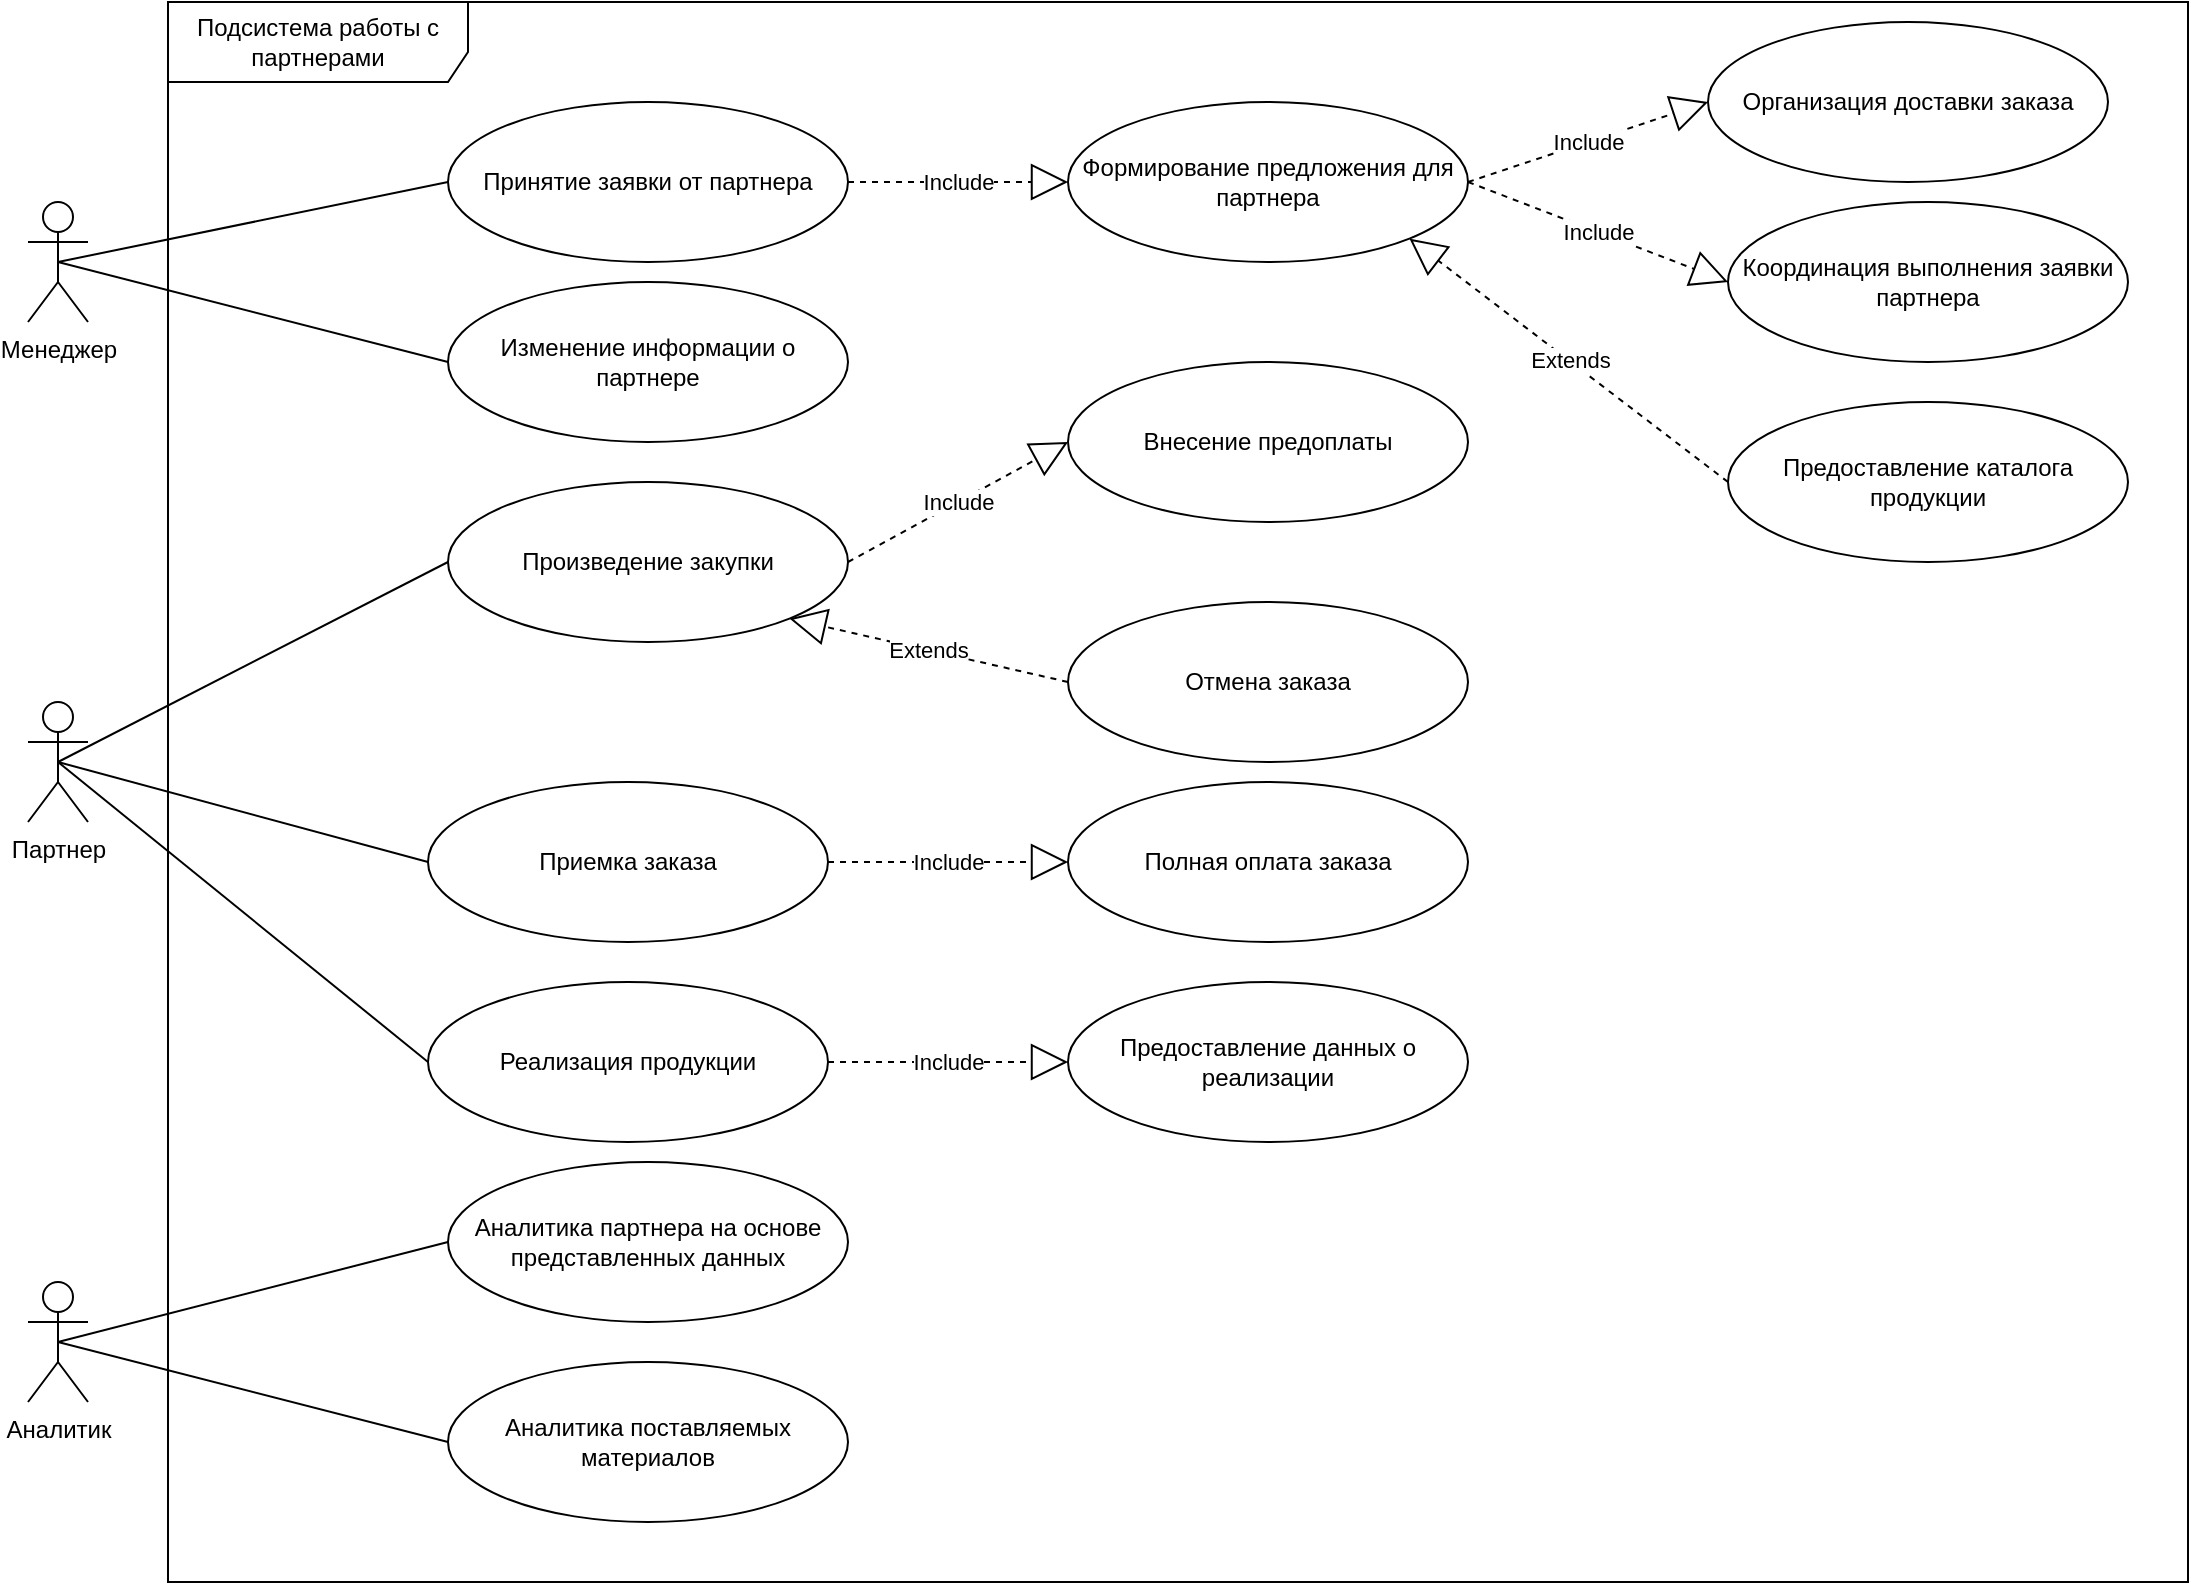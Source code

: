 <mxfile version="27.0.9">
  <diagram name="Page-1" id="e7e014a7-5840-1c2e-5031-d8a46d1fe8dd">
    <mxGraphModel dx="1454" dy="1001" grid="1" gridSize="10" guides="1" tooltips="1" connect="1" arrows="1" fold="1" page="1" pageScale="1" pageWidth="1169" pageHeight="826" background="none" math="0" shadow="0">
      <root>
        <mxCell id="0" />
        <mxCell id="1" parent="0" />
        <mxCell id="6u5pU1ec1JOGG7oy_YjI-63" style="rounded=0;orthogonalLoop=1;jettySize=auto;html=1;exitX=0.5;exitY=0.5;exitDx=0;exitDy=0;exitPerimeter=0;entryX=0;entryY=0.5;entryDx=0;entryDy=0;endArrow=none;startFill=0;" edge="1" parent="1" source="6u5pU1ec1JOGG7oy_YjI-41" target="6u5pU1ec1JOGG7oy_YjI-48">
          <mxGeometry relative="1" as="geometry" />
        </mxCell>
        <mxCell id="6u5pU1ec1JOGG7oy_YjI-64" style="rounded=0;orthogonalLoop=1;jettySize=auto;html=1;exitX=0.5;exitY=0.5;exitDx=0;exitDy=0;exitPerimeter=0;entryX=0;entryY=0.5;entryDx=0;entryDy=0;endArrow=none;startFill=0;" edge="1" parent="1" source="6u5pU1ec1JOGG7oy_YjI-41" target="6u5pU1ec1JOGG7oy_YjI-49">
          <mxGeometry relative="1" as="geometry" />
        </mxCell>
        <mxCell id="6u5pU1ec1JOGG7oy_YjI-41" value="Менеджер" style="shape=umlActor;verticalLabelPosition=bottom;verticalAlign=top;html=1;outlineConnect=0;" vertex="1" parent="1">
          <mxGeometry x="40" y="110" width="30" height="60" as="geometry" />
        </mxCell>
        <mxCell id="6u5pU1ec1JOGG7oy_YjI-65" style="rounded=0;orthogonalLoop=1;jettySize=auto;html=1;exitX=0.5;exitY=0.5;exitDx=0;exitDy=0;exitPerimeter=0;entryX=0;entryY=0.5;entryDx=0;entryDy=0;endArrow=none;startFill=0;" edge="1" parent="1" source="6u5pU1ec1JOGG7oy_YjI-42" target="6u5pU1ec1JOGG7oy_YjI-54">
          <mxGeometry relative="1" as="geometry" />
        </mxCell>
        <mxCell id="6u5pU1ec1JOGG7oy_YjI-66" style="rounded=0;orthogonalLoop=1;jettySize=auto;html=1;exitX=0.5;exitY=0.5;exitDx=0;exitDy=0;exitPerimeter=0;entryX=0;entryY=0.5;entryDx=0;entryDy=0;endArrow=none;startFill=0;" edge="1" parent="1" source="6u5pU1ec1JOGG7oy_YjI-42" target="6u5pU1ec1JOGG7oy_YjI-55">
          <mxGeometry relative="1" as="geometry" />
        </mxCell>
        <mxCell id="6u5pU1ec1JOGG7oy_YjI-67" style="rounded=0;orthogonalLoop=1;jettySize=auto;html=1;exitX=0.5;exitY=0.5;exitDx=0;exitDy=0;exitPerimeter=0;entryX=0;entryY=0.5;entryDx=0;entryDy=0;endArrow=none;startFill=0;" edge="1" parent="1" source="6u5pU1ec1JOGG7oy_YjI-42" target="6u5pU1ec1JOGG7oy_YjI-56">
          <mxGeometry relative="1" as="geometry" />
        </mxCell>
        <mxCell id="6u5pU1ec1JOGG7oy_YjI-42" value="Партнер" style="shape=umlActor;verticalLabelPosition=bottom;verticalAlign=top;html=1;outlineConnect=0;" vertex="1" parent="1">
          <mxGeometry x="40" y="360" width="30" height="60" as="geometry" />
        </mxCell>
        <mxCell id="6u5pU1ec1JOGG7oy_YjI-62" style="rounded=0;orthogonalLoop=1;jettySize=auto;html=1;exitX=0.5;exitY=0.5;exitDx=0;exitDy=0;exitPerimeter=0;entryX=0;entryY=0.5;entryDx=0;entryDy=0;endArrow=none;startFill=0;" edge="1" parent="1" source="6u5pU1ec1JOGG7oy_YjI-43" target="6u5pU1ec1JOGG7oy_YjI-46">
          <mxGeometry relative="1" as="geometry" />
        </mxCell>
        <mxCell id="6u5pU1ec1JOGG7oy_YjI-43" value="Аналитик" style="shape=umlActor;verticalLabelPosition=bottom;verticalAlign=top;html=1;outlineConnect=0;" vertex="1" parent="1">
          <mxGeometry x="40" y="650" width="30" height="60" as="geometry" />
        </mxCell>
        <mxCell id="6u5pU1ec1JOGG7oy_YjI-46" value="Аналитика партнера на основе представленных данных" style="ellipse;whiteSpace=wrap;html=1;" vertex="1" parent="1">
          <mxGeometry x="250" y="590" width="200" height="80" as="geometry" />
        </mxCell>
        <mxCell id="6u5pU1ec1JOGG7oy_YjI-47" value="Аналитика поставляемых материалов" style="ellipse;whiteSpace=wrap;html=1;" vertex="1" parent="1">
          <mxGeometry x="250" y="690" width="200" height="80" as="geometry" />
        </mxCell>
        <mxCell id="6u5pU1ec1JOGG7oy_YjI-48" value="Принятие заявки от партнера" style="ellipse;whiteSpace=wrap;html=1;" vertex="1" parent="1">
          <mxGeometry x="250" y="60" width="200" height="80" as="geometry" />
        </mxCell>
        <mxCell id="6u5pU1ec1JOGG7oy_YjI-49" value="Изменение информации о партнере" style="ellipse;whiteSpace=wrap;html=1;" vertex="1" parent="1">
          <mxGeometry x="250" y="150" width="200" height="80" as="geometry" />
        </mxCell>
        <mxCell id="6u5pU1ec1JOGG7oy_YjI-50" value="Формирование предложения для партнера" style="ellipse;whiteSpace=wrap;html=1;" vertex="1" parent="1">
          <mxGeometry x="560" y="60" width="200" height="80" as="geometry" />
        </mxCell>
        <mxCell id="6u5pU1ec1JOGG7oy_YjI-51" value="Организация доставки заказа" style="ellipse;whiteSpace=wrap;html=1;" vertex="1" parent="1">
          <mxGeometry x="880" y="20" width="200" height="80" as="geometry" />
        </mxCell>
        <mxCell id="6u5pU1ec1JOGG7oy_YjI-52" value="Координация выполнения заявки партнера" style="ellipse;whiteSpace=wrap;html=1;" vertex="1" parent="1">
          <mxGeometry x="890" y="110" width="200" height="80" as="geometry" />
        </mxCell>
        <mxCell id="6u5pU1ec1JOGG7oy_YjI-53" value="Предоставление каталога продукции" style="ellipse;whiteSpace=wrap;html=1;" vertex="1" parent="1">
          <mxGeometry x="890" y="210" width="200" height="80" as="geometry" />
        </mxCell>
        <mxCell id="6u5pU1ec1JOGG7oy_YjI-54" value="Произведение закупки" style="ellipse;whiteSpace=wrap;html=1;" vertex="1" parent="1">
          <mxGeometry x="250" y="250" width="200" height="80" as="geometry" />
        </mxCell>
        <mxCell id="6u5pU1ec1JOGG7oy_YjI-55" value="Приемка заказа" style="ellipse;whiteSpace=wrap;html=1;" vertex="1" parent="1">
          <mxGeometry x="240" y="400" width="200" height="80" as="geometry" />
        </mxCell>
        <mxCell id="6u5pU1ec1JOGG7oy_YjI-56" value="Реализация продукции" style="ellipse;whiteSpace=wrap;html=1;" vertex="1" parent="1">
          <mxGeometry x="240" y="500" width="200" height="80" as="geometry" />
        </mxCell>
        <mxCell id="6u5pU1ec1JOGG7oy_YjI-57" value="Предоставление данных о реализации" style="ellipse;whiteSpace=wrap;html=1;" vertex="1" parent="1">
          <mxGeometry x="560" y="500" width="200" height="80" as="geometry" />
        </mxCell>
        <mxCell id="6u5pU1ec1JOGG7oy_YjI-58" value="Внесение предоплаты" style="ellipse;whiteSpace=wrap;html=1;" vertex="1" parent="1">
          <mxGeometry x="560" y="190" width="200" height="80" as="geometry" />
        </mxCell>
        <mxCell id="6u5pU1ec1JOGG7oy_YjI-59" value="Отмена заказа" style="ellipse;whiteSpace=wrap;html=1;" vertex="1" parent="1">
          <mxGeometry x="560" y="310" width="200" height="80" as="geometry" />
        </mxCell>
        <mxCell id="6u5pU1ec1JOGG7oy_YjI-60" value="Полная оплата заказа" style="ellipse;whiteSpace=wrap;html=1;" vertex="1" parent="1">
          <mxGeometry x="560" y="400" width="200" height="80" as="geometry" />
        </mxCell>
        <mxCell id="6u5pU1ec1JOGG7oy_YjI-61" value="" style="endArrow=none;html=1;rounded=0;exitX=0.5;exitY=0.5;exitDx=0;exitDy=0;exitPerimeter=0;entryX=0;entryY=0.5;entryDx=0;entryDy=0;" edge="1" parent="1" source="6u5pU1ec1JOGG7oy_YjI-43" target="6u5pU1ec1JOGG7oy_YjI-47">
          <mxGeometry width="50" height="50" relative="1" as="geometry">
            <mxPoint x="100" y="620" as="sourcePoint" />
            <mxPoint x="150" y="570" as="targetPoint" />
          </mxGeometry>
        </mxCell>
        <mxCell id="6u5pU1ec1JOGG7oy_YjI-70" value="Extends" style="endArrow=block;endSize=16;endFill=0;html=1;rounded=0;exitX=0;exitY=0.5;exitDx=0;exitDy=0;entryX=1;entryY=1;entryDx=0;entryDy=0;dashed=1;" edge="1" parent="1" source="6u5pU1ec1JOGG7oy_YjI-53" target="6u5pU1ec1JOGG7oy_YjI-50">
          <mxGeometry width="160" relative="1" as="geometry">
            <mxPoint x="480" y="180" as="sourcePoint" />
            <mxPoint x="640" y="180" as="targetPoint" />
          </mxGeometry>
        </mxCell>
        <mxCell id="6u5pU1ec1JOGG7oy_YjI-71" value="Include" style="endArrow=block;endSize=16;endFill=0;html=1;rounded=0;exitX=1;exitY=0.5;exitDx=0;exitDy=0;entryX=0;entryY=0.5;entryDx=0;entryDy=0;dashed=1;" edge="1" parent="1" source="6u5pU1ec1JOGG7oy_YjI-50" target="6u5pU1ec1JOGG7oy_YjI-51">
          <mxGeometry width="160" relative="1" as="geometry">
            <mxPoint x="860" y="420" as="sourcePoint" />
            <mxPoint x="730" y="230" as="targetPoint" />
          </mxGeometry>
        </mxCell>
        <mxCell id="6u5pU1ec1JOGG7oy_YjI-72" value="Include" style="endArrow=block;endSize=16;endFill=0;html=1;rounded=0;exitX=1;exitY=0.5;exitDx=0;exitDy=0;entryX=0;entryY=0.5;entryDx=0;entryDy=0;dashed=1;" edge="1" parent="1" source="6u5pU1ec1JOGG7oy_YjI-50" target="6u5pU1ec1JOGG7oy_YjI-52">
          <mxGeometry width="160" relative="1" as="geometry">
            <mxPoint x="830" y="385" as="sourcePoint" />
            <mxPoint x="700" y="195" as="targetPoint" />
          </mxGeometry>
        </mxCell>
        <mxCell id="6u5pU1ec1JOGG7oy_YjI-73" value="Include" style="endArrow=block;endSize=16;endFill=0;html=1;rounded=0;exitX=1;exitY=0.5;exitDx=0;exitDy=0;entryX=0;entryY=0.5;entryDx=0;entryDy=0;dashed=1;" edge="1" parent="1" source="6u5pU1ec1JOGG7oy_YjI-56" target="6u5pU1ec1JOGG7oy_YjI-57">
          <mxGeometry width="160" relative="1" as="geometry">
            <mxPoint x="480" y="490" as="sourcePoint" />
            <mxPoint x="530" y="540" as="targetPoint" />
          </mxGeometry>
        </mxCell>
        <mxCell id="6u5pU1ec1JOGG7oy_YjI-74" value="Include" style="endArrow=block;endSize=16;endFill=0;html=1;rounded=0;exitX=1;exitY=0.5;exitDx=0;exitDy=0;entryX=0;entryY=0.5;entryDx=0;entryDy=0;dashed=1;" edge="1" parent="1" source="6u5pU1ec1JOGG7oy_YjI-48" target="6u5pU1ec1JOGG7oy_YjI-50">
          <mxGeometry width="160" relative="1" as="geometry">
            <mxPoint x="530" y="90" as="sourcePoint" />
            <mxPoint x="650" y="90" as="targetPoint" />
          </mxGeometry>
        </mxCell>
        <mxCell id="6u5pU1ec1JOGG7oy_YjI-75" value="Include" style="endArrow=block;endSize=16;endFill=0;html=1;rounded=0;exitX=1;exitY=0.5;exitDx=0;exitDy=0;entryX=0;entryY=0.5;entryDx=0;entryDy=0;dashed=1;" edge="1" parent="1" source="6u5pU1ec1JOGG7oy_YjI-55" target="6u5pU1ec1JOGG7oy_YjI-60">
          <mxGeometry width="160" relative="1" as="geometry">
            <mxPoint x="460" y="530" as="sourcePoint" />
            <mxPoint x="580" y="530" as="targetPoint" />
          </mxGeometry>
        </mxCell>
        <mxCell id="6u5pU1ec1JOGG7oy_YjI-76" value="Include" style="endArrow=block;endSize=16;endFill=0;html=1;rounded=0;exitX=1;exitY=0.5;exitDx=0;exitDy=0;entryX=0;entryY=0.5;entryDx=0;entryDy=0;dashed=1;" edge="1" parent="1" source="6u5pU1ec1JOGG7oy_YjI-54" target="6u5pU1ec1JOGG7oy_YjI-58">
          <mxGeometry width="160" relative="1" as="geometry">
            <mxPoint x="450" y="310" as="sourcePoint" />
            <mxPoint x="570" y="310" as="targetPoint" />
          </mxGeometry>
        </mxCell>
        <mxCell id="6u5pU1ec1JOGG7oy_YjI-77" value="Extends" style="endArrow=block;endSize=16;endFill=0;html=1;rounded=0;exitX=0;exitY=0.5;exitDx=0;exitDy=0;entryX=1;entryY=1;entryDx=0;entryDy=0;dashed=1;" edge="1" parent="1" source="6u5pU1ec1JOGG7oy_YjI-59" target="6u5pU1ec1JOGG7oy_YjI-54">
          <mxGeometry width="160" relative="1" as="geometry">
            <mxPoint x="809" y="372" as="sourcePoint" />
            <mxPoint x="650" y="250" as="targetPoint" />
          </mxGeometry>
        </mxCell>
        <mxCell id="6u5pU1ec1JOGG7oy_YjI-78" value="Подсистема работы с партнерами" style="shape=umlFrame;whiteSpace=wrap;html=1;pointerEvents=0;width=150;height=40;" vertex="1" parent="1">
          <mxGeometry x="110" y="10" width="1010" height="790" as="geometry" />
        </mxCell>
      </root>
    </mxGraphModel>
  </diagram>
</mxfile>
